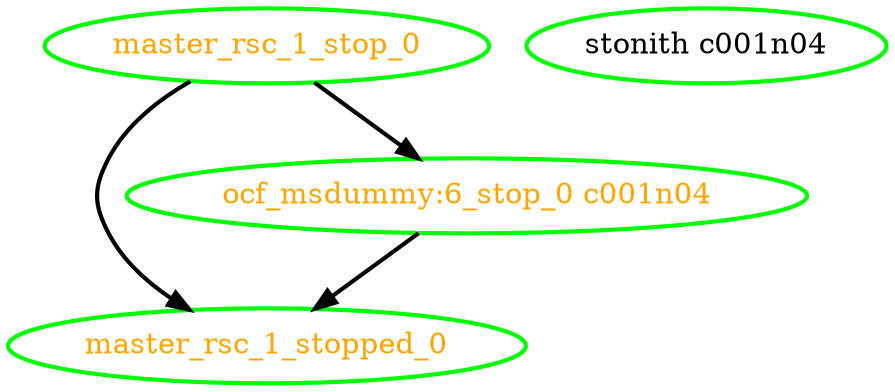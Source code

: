  digraph "g" {
"master_rsc_1_stop_0" -> "master_rsc_1_stopped_0" [ style = bold]
"master_rsc_1_stop_0" -> "ocf_msdummy:6_stop_0 c001n04" [ style = bold]
"master_rsc_1_stop_0" [ style=bold color="green" fontcolor="orange" ]
"master_rsc_1_stopped_0" [ style=bold color="green" fontcolor="orange" ]
"ocf_msdummy:6_stop_0 c001n04" -> "master_rsc_1_stopped_0" [ style = bold]
"ocf_msdummy:6_stop_0 c001n04" [ style=bold color="green" fontcolor="orange" ]
"stonith c001n04" [ style=bold color="green" fontcolor="black" ]
}
